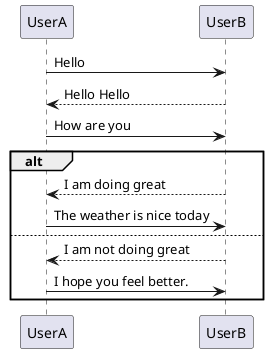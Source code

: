 @startuml

participant UserA
participant UserB

UserA -> UserB: Hello
UserB --> UserA: Hello Hello
UserA -> UserB: How are you

alt
UserB --> UserA: I am doing great
UserA -> UserB: The weather is nice today
else
UserB --> UserA: I am not doing great
UserA -> UserB: I hope you feel better.

end

@enduml

